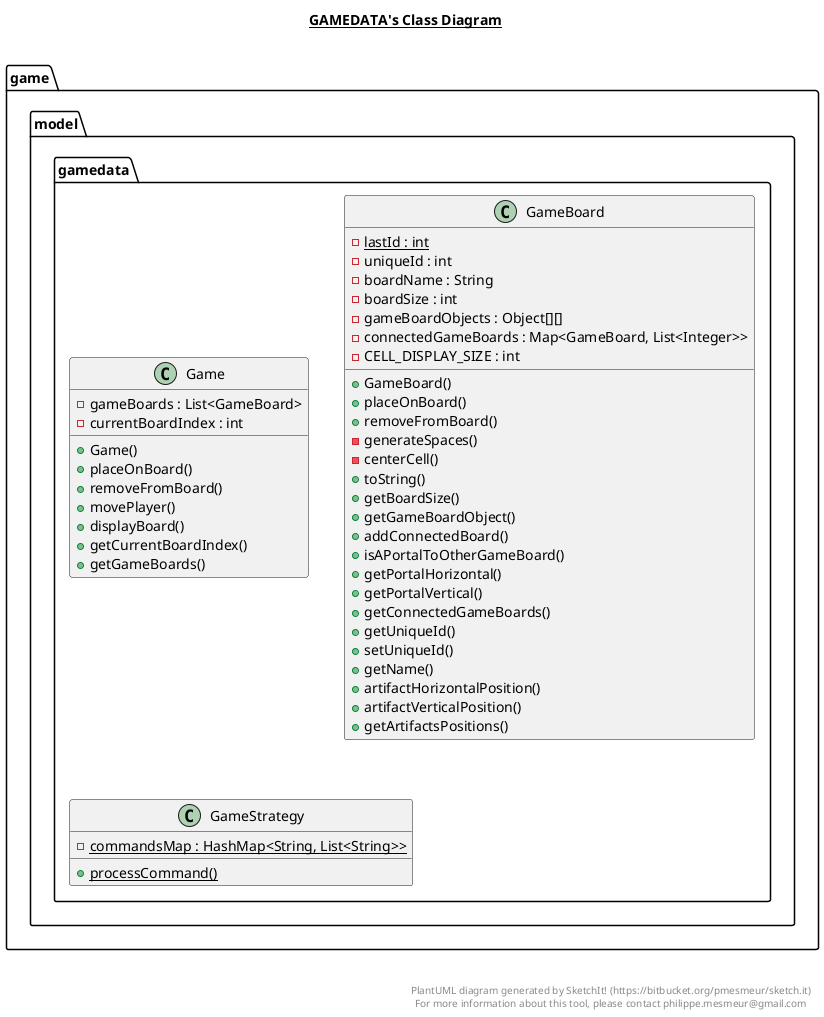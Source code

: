 @startuml

title __GAMEDATA's Class Diagram__\n

  package game {
    package game.model {
      package game.model.gamedata {
        class Game {
            - gameBoards : List<GameBoard>
            - currentBoardIndex : int
            + Game()
            + placeOnBoard()
            + removeFromBoard()
            + movePlayer()
            + displayBoard()
            + getCurrentBoardIndex()
            + getGameBoards()
        }
      }
    }
  }
  

  package game {
    package game.model {
      package game.model.gamedata {
        class GameBoard {
            {static} - lastId : int
            - uniqueId : int
            - boardName : String
            - boardSize : int
            - gameBoardObjects : Object[][]
            - connectedGameBoards : Map<GameBoard, List<Integer>>
            - CELL_DISPLAY_SIZE : int
            + GameBoard()
            + placeOnBoard()
            + removeFromBoard()
            - generateSpaces()
            - centerCell()
            + toString()
            + getBoardSize()
            + getGameBoardObject()
            + addConnectedBoard()
            + isAPortalToOtherGameBoard()
            + getPortalHorizontal()
            + getPortalVertical()
            + getConnectedGameBoards()
            + getUniqueId()
            + setUniqueId()
            + getName()
            + artifactHorizontalPosition()
            + artifactVerticalPosition()
            + getArtifactsPositions()
        }
      }
    }
  }
  

  package game {
    package game.model {
      package game.model.gamedata {
        class GameStrategy {
            {static} - commandsMap : HashMap<String, List<String>>
            {static} + processCommand()
        }
      }
    }
  }
  



right footer


PlantUML diagram generated by SketchIt! (https://bitbucket.org/pmesmeur/sketch.it)
For more information about this tool, please contact philippe.mesmeur@gmail.com
endfooter

@enduml
